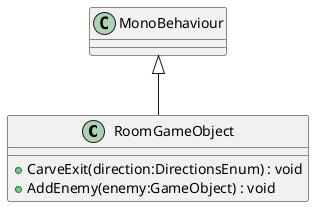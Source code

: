 @startuml
class RoomGameObject {
    + CarveExit(direction:DirectionsEnum) : void
    + AddEnemy(enemy:GameObject) : void
}
MonoBehaviour <|-- RoomGameObject
@enduml
